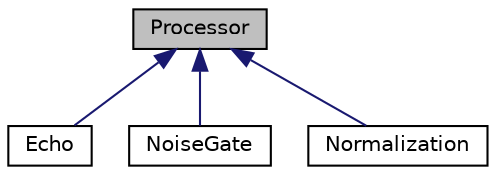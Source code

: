 digraph "Processor"
{
  edge [fontname="Helvetica",fontsize="10",labelfontname="Helvetica",labelfontsize="10"];
  node [fontname="Helvetica",fontsize="10",shape=record];
  Node0 [label="Processor",height=0.2,width=0.4,color="black", fillcolor="grey75", style="filled", fontcolor="black"];
  Node0 -> Node1 [dir="back",color="midnightblue",fontsize="10",style="solid",fontname="Helvetica"];
  Node1 [label="Echo",height=0.2,width=0.4,color="black", fillcolor="white", style="filled",URL="$dc/dd7/classEcho.html"];
  Node0 -> Node2 [dir="back",color="midnightblue",fontsize="10",style="solid",fontname="Helvetica"];
  Node2 [label="NoiseGate",height=0.2,width=0.4,color="black", fillcolor="white", style="filled",URL="$d3/d32/classNoiseGate.html"];
  Node0 -> Node3 [dir="back",color="midnightblue",fontsize="10",style="solid",fontname="Helvetica"];
  Node3 [label="Normalization",height=0.2,width=0.4,color="black", fillcolor="white", style="filled",URL="$d6/d51/classNormalization.html"];
}
